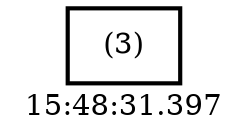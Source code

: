 digraph  g{ graph[label = "15:48:31.397"]
node [shape=rectangle, color=black, fontcolor=black, style=bold] edge [color=black] 0 [label="(3)"] ; 
}

